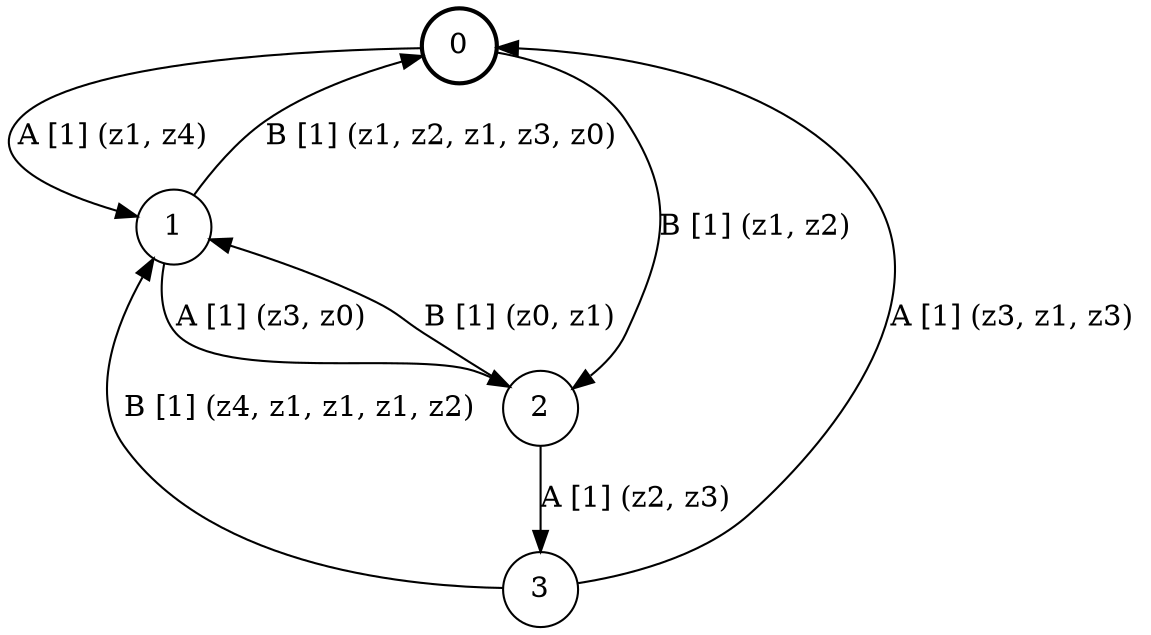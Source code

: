 # generated file, don't try to modify
# command: dot -Tpng <filename> > tree.png
digraph Automaton {
    node [shape = circle];
    0 [style = "bold"];
    0 -> 1 [label = "A [1] (z1, z4) "];
    0 -> 2 [label = "B [1] (z1, z2) "];
    1 -> 2 [label = "A [1] (z3, z0) "];
    1 -> 0 [label = "B [1] (z1, z2, z1, z3, z0) "];
    2 -> 3 [label = "A [1] (z2, z3) "];
    2 -> 1 [label = "B [1] (z0, z1) "];
    3 -> 0 [label = "A [1] (z3, z1, z3) "];
    3 -> 1 [label = "B [1] (z4, z1, z1, z1, z2) "];
}
